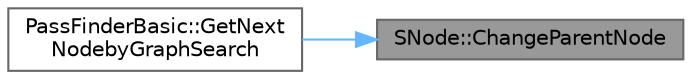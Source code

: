 digraph "SNode::ChangeParentNode"
{
 // LATEX_PDF_SIZE
  bgcolor="transparent";
  edge [fontname=Helvetica,fontsize=10,labelfontname=Helvetica,labelfontsize=10];
  node [fontname=Helvetica,fontsize=10,shape=box,height=0.2,width=0.4];
  rankdir="RL";
  Node1 [id="Node000001",label="SNode::ChangeParentNode",height=0.2,width=0.4,color="gray40", fillcolor="grey60", style="filled", fontcolor="black",tooltip="自身を親ノードに変更する関数．"];
  Node1 -> Node2 [id="edge1_Node000001_Node000002",dir="back",color="steelblue1",style="solid",tooltip=" "];
  Node2 [id="Node000002",label="PassFinderBasic::GetNext\lNodebyGraphSearch",height=0.2,width=0.4,color="grey40", fillcolor="white", style="filled",URL="$class_pass_finder_basic.html#a592ad6a786886c3a95495a2b7477f6c9",tooltip="グラフ探索を行い，次の動作として最適なノードを返す．"];
}
